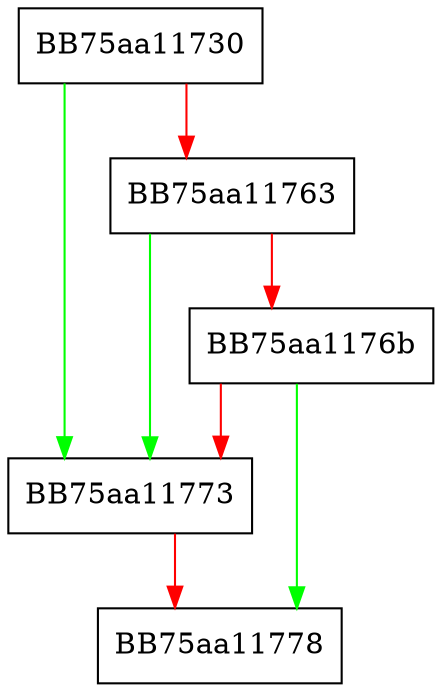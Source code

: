 digraph RpfAPI_VFS_MoveFile {
  node [shape="box"];
  graph [splines=ortho];
  BB75aa11730 -> BB75aa11773 [color="green"];
  BB75aa11730 -> BB75aa11763 [color="red"];
  BB75aa11763 -> BB75aa11773 [color="green"];
  BB75aa11763 -> BB75aa1176b [color="red"];
  BB75aa1176b -> BB75aa11778 [color="green"];
  BB75aa1176b -> BB75aa11773 [color="red"];
  BB75aa11773 -> BB75aa11778 [color="red"];
}